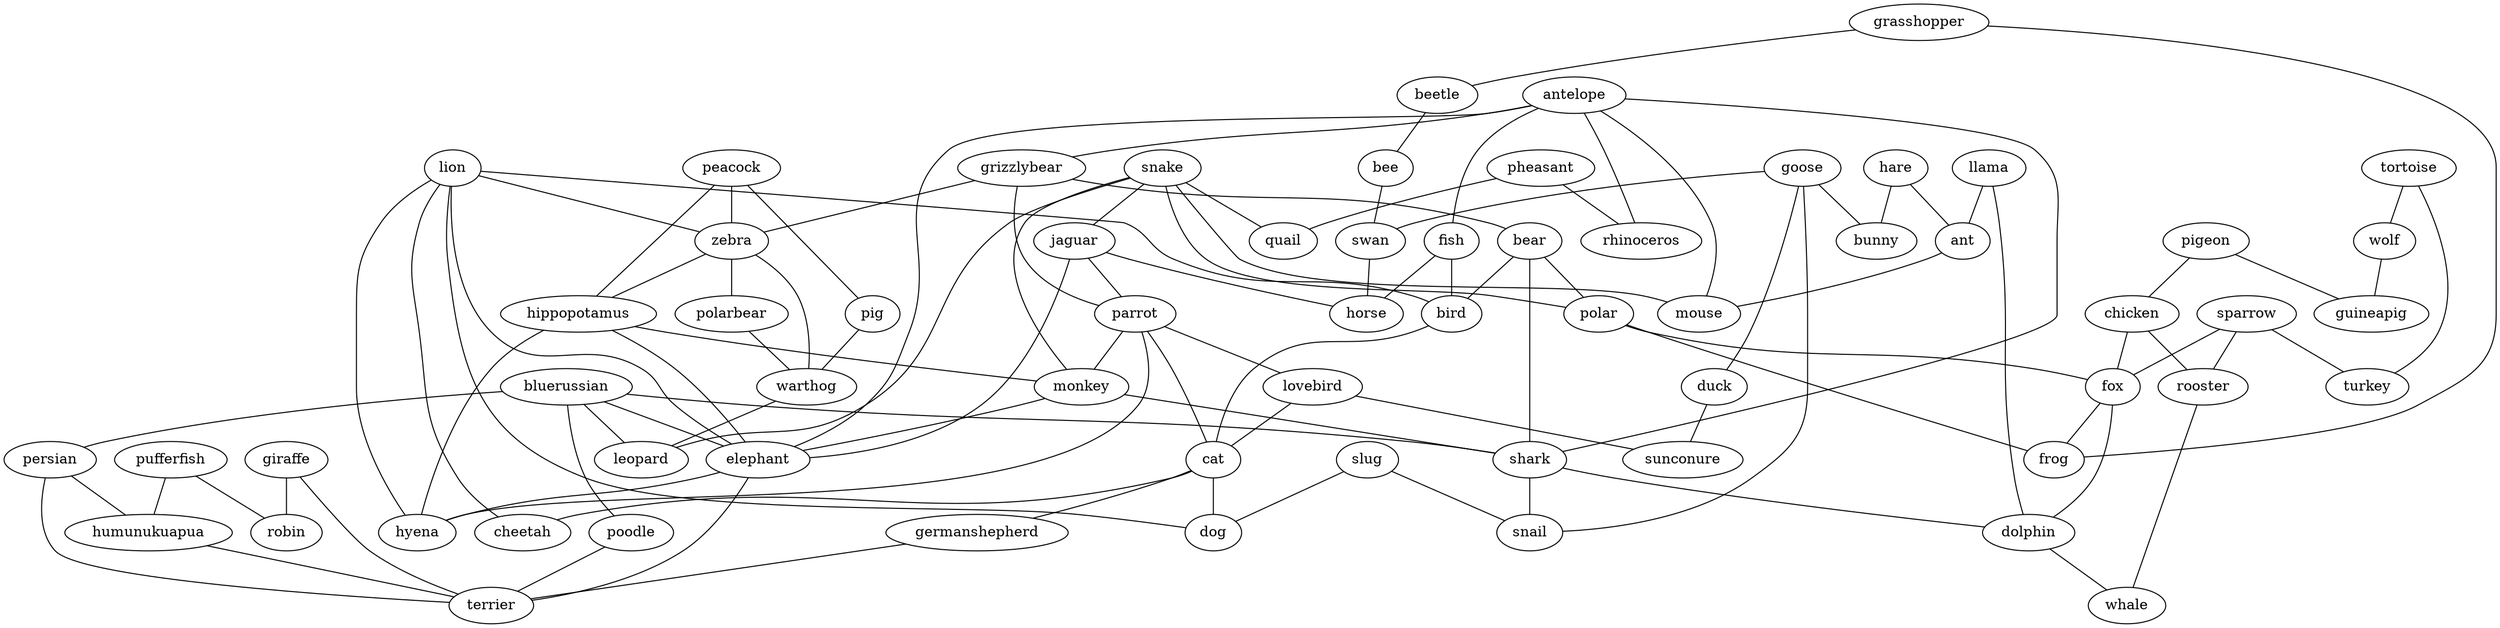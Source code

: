 strict graph  {
	peacock -- zebra	 [weight=1];
	peacock -- hippopotamus	 [weight=1];
	peacock -- pig	 [weight=1];
	antelope -- grizzlybear	 [weight=1];
	antelope -- fish	 [weight=1];
	antelope -- shark	 [weight=1];
	antelope -- mouse	 [weight=1];
	antelope -- rhinoceros	 [weight=1];
	antelope -- elephant	 [weight=1];
	pheasant -- quail	 [weight=1];
	pheasant -- rhinoceros	 [weight=1];
	sparrow -- fox	 [weight=1];
	sparrow -- turkey	 [weight=1];
	sparrow -- rooster	 [weight=1];
	pigeon -- chicken	 [weight=1];
	pigeon -- guineapig	 [weight=1];
	chicken -- fox	 [weight=1];
	chicken -- rooster	 [weight=1];
	grizzlybear -- bear	 [weight=1];
	grizzlybear -- parrot	 [weight=1];
	grizzlybear -- zebra	 [weight=1];
	bear -- polar	 [weight=1];
	bear -- bird	 [weight=1];
	bear -- shark	 [weight=1];
	giraffe -- robin	 [weight=1];
	giraffe -- terrier	 [weight=1];
	snake -- jaguar	 [weight=1];
	snake -- polar	 [weight=1];
	snake -- monkey	 [weight=1];
	snake -- quail	 [weight=1];
	snake -- mouse	 [weight=1];
	snake -- leopard	 [weight=1];
	llama -- dolphin	 [weight=1];
	llama -- ant	 [weight=1];
	jaguar -- parrot	 [weight=1];
	jaguar -- horse	 [weight=1];
	jaguar -- elephant	 [weight=1];
	parrot -- lovebird	 [weight=1];
	parrot -- monkey	 [weight=1];
	parrot -- cat	 [weight=1];
	parrot -- hyena	 [weight=1];
	bluerussian -- persian	 [weight=1];
	bluerussian -- poodle	 [weight=1];
	bluerussian -- shark	 [weight=1];
	bluerussian -- elephant	 [weight=1];
	bluerussian -- leopard	 [weight=1];
	polar -- fox	 [weight=1];
	polar -- frog	 [weight=1];
	fish -- bird	 [weight=1];
	fish -- horse	 [weight=1];
	grasshopper -- beetle	 [weight=1];
	grasshopper -- frog	 [weight=1];
	goose -- swan	 [weight=1];
	goose -- duck	 [weight=1];
	goose -- bunny	 [weight=1];
	goose -- snail	 [weight=1];
	lion -- zebra	 [weight=1];
	lion -- bird	 [weight=1];
	lion -- elephant	 [weight=1];
	lion -- cheetah	 [weight=1];
	lion -- dog	 [weight=1];
	lion -- hyena	 [weight=1];
	persian -- humunukuapua	 [weight=1];
	persian -- terrier	 [weight=1];
	zebra -- hippopotamus	 [weight=1];
	zebra -- polarbear	 [weight=1];
	zebra -- warthog	 [weight=1];
	beetle -- bee	 [weight=1];
	bee -- swan	 [weight=1];
	hippopotamus -- monkey	 [weight=1];
	hippopotamus -- elephant	 [weight=1];
	hippopotamus -- hyena	 [weight=1];
	fox -- frog	 [weight=1];
	fox -- dolphin	 [weight=1];
	lovebird -- sunconure	 [weight=1];
	lovebird -- cat	 [weight=1];
	bird -- cat	 [weight=1];
	slug -- snail	 [weight=1];
	slug -- dog	 [weight=1];
	tortoise -- wolf	 [weight=1];
	tortoise -- turkey	 [weight=1];
	wolf -- guineapig	 [weight=1];
	swan -- horse	 [weight=1];
	duck -- sunconure	 [weight=1];
	monkey -- shark	 [weight=1];
	monkey -- elephant	 [weight=1];
	poodle -- terrier	 [weight=1];
	hare -- ant	 [weight=1];
	hare -- bunny	 [weight=1];
	polarbear -- warthog	 [weight=1];
	pufferfish -- robin	 [weight=1];
	pufferfish -- humunukuapua	 [weight=1];
	rooster -- whale	 [weight=1];
	cat -- cheetah	 [weight=1];
	cat -- germanshepherd	 [weight=1];
	cat -- dog	 [weight=1];
	shark -- dolphin	 [weight=1];
	shark -- snail	 [weight=1];
	dolphin -- whale	 [weight=1];
	pig -- warthog	 [weight=1];
	ant -- mouse	 [weight=1];
	warthog -- leopard	 [weight=1];
	humunukuapua -- terrier	 [weight=1];
	elephant -- terrier	 [weight=1];
	elephant -- hyena	 [weight=1];
	germanshepherd -- terrier	 [weight=1];
}
